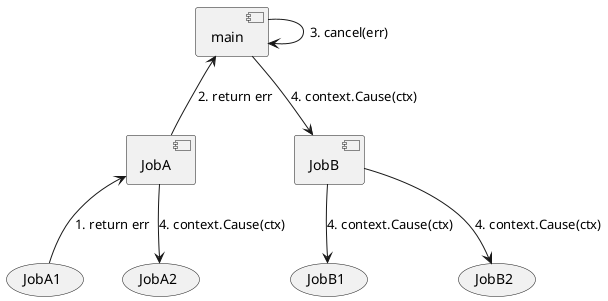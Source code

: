 @startuml context

component main

component JobA
component JobB

usecase JobA1
usecase JobA2
usecase JobB1
usecase JobB2

main <-down- JobA: 2. return err
main -down-> JobB: 4. context.Cause(ctx)

main --> main: 3. cancel(err)

JobA <-down- JobA1: 1. return err
JobA -down-> JobA2: 4. context.Cause(ctx)

JobB -down-> JobB1: 4. context.Cause(ctx)
JobB -down-> JobB2: 4. context.Cause(ctx)

@enduml